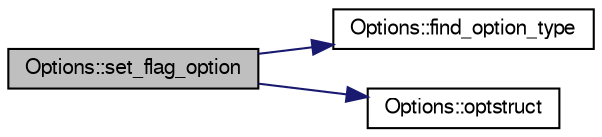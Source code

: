 digraph G
{
  edge [fontname="FreeSans",fontsize="10",labelfontname="FreeSans",labelfontsize="10"];
  node [fontname="FreeSans",fontsize="10",shape=record];
  rankdir=LR;
  Node1 [label="Options::set_flag_option",height=0.2,width=0.4,color="black", fillcolor="grey75", style="filled" fontcolor="black"];
  Node1 -> Node2 [color="midnightblue",fontsize="10",style="solid"];
  Node2 [label="Options::find_option_type",height=0.2,width=0.4,color="black", fillcolor="white", style="filled",URL="$classOptions.html#a43c1b070c853edd7d3b227e300f6db80"];
  Node1 -> Node3 [color="midnightblue",fontsize="10",style="solid"];
  Node3 [label="Options::optstruct",height=0.2,width=0.4,color="black", fillcolor="white", style="filled",URL="$classOptions.html#a4a9be4a96d5b12a8abb469fef02af7ee"];
}
